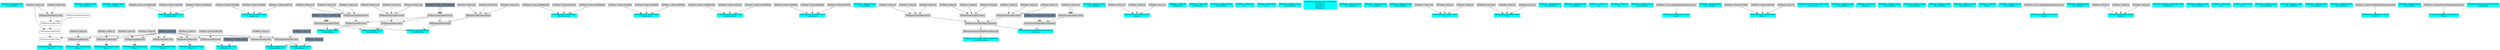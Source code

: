 digraph G {
node0 [shape="box" color="cyan" style="filled" label="VFXValue`1 Boolean (True)
_vfx_enabled_a"]
node1 [shape="box" color="cyan" style="filled" label="VFXExpressionCombine Float2
Count_a"]
node2 [shape="box" label="VFXExpressionMax Float"]
node3 [shape="box" label="VFXExpressionAdd Float"]
node4 [shape="box" color="lightgray" style="filled" label="VFXValue`1 Float (15)"]
node5 [shape="box" label="VFXExpressionMul Float"]
node6 [shape="box" label="VFXExpressionRandom Float"]
node7 [shape="box" color="lightgray" style="filled" label="VFXExpressionSubtract Float"]
node8 [shape="box" color="lightgray" style="filled" label="VFXValue`1 Float (25)"]
node9 [shape="box" color="lightslategray" style="filled" label="VFXValue`1 Float (0)"]
node10 [shape="box" color="cyan" style="filled" label="VFXExpressionCombine Float2
Delay_a"]
node11 [shape="box" color="lightgray" style="filled" label="VFXExpressionMax Float"]
node12 [shape="box" color="lightgray" style="filled" label="VFXValue`1 Float (0)"]
node13 [shape="box" color="cyan" style="filled" label="VFXValue`1 Boolean (True)
_vfx_enabled_a"]
node14 [shape="box" color="cyan" style="filled" label="VFXExpressionCombine Float2
Count_a"]
node15 [shape="box" color="lightgray" style="filled" label="VFXExpressionMax Float"]
node16 [shape="box" color="lightgray" style="filled" label="VFXValue`1 Float (1)"]
node17 [shape="box" color="cyan" style="filled" label="VFXExpressionCombine Float2
Delay_a"]
node18 [shape="box" color="lightgray" style="filled" label="VFXExpressionMax Float"]
node19 [shape="box" color="lightgray" style="filled" label="VFXValue`1 Float (0)"]
node20 [shape="box" color="cyan" style="filled" label="VFXValue`1 Boolean (True)
_vfx_enabled_a"]
node21 [shape="box" color="cyan" style="filled" label="VFXExpressionCombine Float2
Count_a"]
node22 [shape="box" color="lightgray" style="filled" label="VFXExpressionMax Float"]
node23 [shape="box" color="lightgray" style="filled" label="VFXValue`1 Float (0)"]
node24 [shape="box" color="cyan" style="filled" label="VFXExpressionCombine Float2
Delay_a"]
node25 [shape="box" color="lightgray" style="filled" label="VFXExpressionMax Float"]
node26 [shape="box" color="lightgray" style="filled" label="VFXValue`1 Float (0)"]
node27 [shape="box" color="cyan" style="filled" label="VFXExpressionCombine Float3
bounds_center"]
node28 [shape="box" color="lightgray" style="filled" label="VFXValue`1 Float (-0.008661509)"]
node29 [shape="box" color="lightgray" style="filled" label="VFXValue`1 Float (1.401422)"]
node30 [shape="box" color="lightgray" style="filled" label="VFXValue`1 Float (-0.01848245)"]
node31 [shape="box" color="cyan" style="filled" label="VFXExpressionCombine Float3
bounds_size"]
node32 [shape="box" color="lightgray" style="filled" label="VFXValue`1 Float (3.004998)"]
node33 [shape="box" color="lightgray" style="filled" label="VFXValue`1 Float (3.960069)"]
node34 [shape="box" color="lightgray" style="filled" label="VFXValue`1 Float (3.060745)"]
node35 [shape="box" color="cyan" style="filled" label="VFXExpressionMin Float3
boundsPadding"]
node36 [shape="box" color="lightgray" style="filled" label="VFXExpressionMax Float3"]
node37 [shape="box" color="lightgray" style="filled" label="VFXExpressionCombine Float3"]
node38 [shape="box" color="lightgray" style="filled" label="VFXValue`1 Float (0.5)"]
node39 [shape="box" color="lightgray" style="filled" label="VFXValue`1 Float (0.5)"]
node40 [shape="box" color="lightgray" style="filled" label="VFXValue`1 Float (0.5)"]
node41 [shape="box" color="lightgray" style="filled" label="VFXExpressionCombine Float3"]
node42 [shape="box" color="lightslategray" style="filled" label="VFXValue`1 Float (-1.701412E+38)"]
node43 [shape="box" color="lightgray" style="filled" label="VFXExpressionCombine Float3"]
node44 [shape="box" color="lightslategray" style="filled" label="VFXValue`1 Float (1.701412E+38)"]
node45 [shape="box" color="cyan" style="filled" label="VFXExpressionCombine Float3
bounds_center"]
node46 [shape="box" color="lightgray" style="filled" label="VFXValue`1 Float (-0.008661509)"]
node47 [shape="box" color="lightgray" style="filled" label="VFXValue`1 Float (1.401422)"]
node48 [shape="box" color="lightgray" style="filled" label="VFXValue`1 Float (-0.01848245)"]
node49 [shape="box" color="cyan" style="filled" label="VFXExpressionCombine Float3
bounds_size"]
node50 [shape="box" color="lightgray" style="filled" label="VFXValue`1 Float (3.004998)"]
node51 [shape="box" color="lightgray" style="filled" label="VFXValue`1 Float (3.960069)"]
node52 [shape="box" color="lightgray" style="filled" label="VFXValue`1 Float (3.060745)"]
node53 [shape="box" color="cyan" style="filled" label="VFXExpressionMin Float3
boundsPadding"]
node54 [shape="box" color="lightgray" style="filled" label="VFXExpressionMax Float3"]
node55 [shape="box" color="lightgray" style="filled" label="VFXExpressionCombine Float3"]
node56 [shape="box" color="lightgray" style="filled" label="VFXValue`1 Float (0.5)"]
node57 [shape="box" color="lightgray" style="filled" label="VFXValue`1 Float (0.5)"]
node58 [shape="box" color="lightgray" style="filled" label="VFXValue`1 Float (0.5)"]
node59 [shape="box" color="cyan" style="filled" label="VFXExpressionCombine Float3
bounds_center"]
node60 [shape="box" color="lightgray" style="filled" label="VFXValue`1 Float (-0.008661509)"]
node61 [shape="box" color="lightgray" style="filled" label="VFXValue`1 Float (1.401422)"]
node62 [shape="box" color="lightgray" style="filled" label="VFXValue`1 Float (-0.01848245)"]
node63 [shape="box" color="cyan" style="filled" label="VFXExpressionCombine Float3
bounds_size"]
node64 [shape="box" color="lightgray" style="filled" label="VFXValue`1 Float (3.004998)"]
node65 [shape="box" color="lightgray" style="filled" label="VFXValue`1 Float (3.960069)"]
node66 [shape="box" color="lightgray" style="filled" label="VFXValue`1 Float (3.060745)"]
node67 [shape="box" color="cyan" style="filled" label="VFXExpressionMin Float3
boundsPadding"]
node68 [shape="box" color="lightgray" style="filled" label="VFXExpressionMax Float3"]
node69 [shape="box" color="lightgray" style="filled" label="VFXExpressionCombine Float3"]
node70 [shape="box" color="lightgray" style="filled" label="VFXValue`1 Float (0.5)"]
node71 [shape="box" color="lightgray" style="filled" label="VFXValue`1 Float (0.5)"]
node72 [shape="box" color="lightgray" style="filled" label="VFXValue`1 Float (0.5)"]
node73 [shape="box" color="cyan" style="filled" label="VFXValue`1 Boolean (True)
_vfx_enabled_a"]
node74 [shape="box" color="cyan" style="filled" label="VFXExpressionMin Float
arcSphere_arc_a"]
node75 [shape="box" color="lightgray" style="filled" label="VFXExpressionMax Float"]
node76 [shape="box" color="lightgray" style="filled" label="VFXValue`1 Float (6.283185)"]
node77 [shape="box" color="lightslategray" style="filled" label="VFXValue`1 Float (6.283185)"]
node78 [shape="box" color="cyan" style="filled" label="VFXExpressionTransformMatrix Matrix4x4
transform_a"]
node79 [shape="box" color="lightgray" style="filled" label="VFXExpressionTRSToMatrix Matrix4x4"]
node80 [shape="box" color="lightgray" style="filled" label="VFXExpressionCombine Float3"]
node81 [shape="box" color="lightgray" style="filled" label="VFXValue`1 Float (0)"]
node82 [shape="box" color="lightgray" style="filled" label="VFXValue`1 Float (0)"]
node83 [shape="box" color="lightgray" style="filled" label="VFXValue`1 Float (0)"]
node84 [shape="box" color="lightgray" style="filled" label="VFXExpressionCombine Float3"]
node85 [shape="box" color="lightgray" style="filled" label="VFXValue`1 Float (0)"]
node86 [shape="box" color="lightgray" style="filled" label="VFXValue`1 Float (0)"]
node87 [shape="box" color="lightgray" style="filled" label="VFXValue`1 Float (0)"]
node88 [shape="box" color="lightgray" style="filled" label="VFXExpressionCombine Float3"]
node89 [shape="box" color="lightgray" style="filled" label="VFXValue`1 Float (1)"]
node90 [shape="box" color="lightgray" style="filled" label="VFXValue`1 Float (1)"]
node91 [shape="box" color="lightgray" style="filled" label="VFXValue`1 Float (1)"]
node92 [shape="box" color="lightgray" style="filled" label="VFXExpressionTRSToMatrix Matrix4x4"]
node93 [shape="box" color="lightslategray" style="filled" label="VFXValue`1 Float3 ((0.00, 0.00, 0.00))"]
node94 [shape="box" color="lightgray" style="filled" label="VFXExpressionCombine Float3"]
node95 [shape="box" color="lightgray" style="filled" label="VFXValue`1 Float (0.1)"]
node96 [shape="box" color="cyan" style="filled" label="VFXExpressionTransposeMatrix Matrix4x4
inverseTranspose_a"]
node97 [shape="box" color="lightgray" style="filled" label="VFXExpressionInverseTRSMatrix Matrix4x4"]
node98 [shape="box" color="cyan" style="filled" label="VFXExpressionPow Float
volumeFactor_a"]
node99 [shape="box" color="lightgray" style="filled" label="VFXExpressionSubtract Float"]
node100 [shape="box" color="lightslategray" style="filled" label="VFXValue`1 Float (1)"]
node101 [shape="box" color="lightslategray" style="filled" label="VFXValue`1 Float (3)"]
node102 [shape="box" color="cyan" style="filled" label="VFXValue`1 Boolean (True)
_vfx_enabled_b"]
node103 [shape="box" color="cyan" style="filled" label="VFXExpressionCombine Float3
center_b"]
node104 [shape="box" color="lightgray" style="filled" label="VFXValue`1 Float (0)"]
node105 [shape="box" color="lightgray" style="filled" label="VFXValue`1 Float (0)"]
node106 [shape="box" color="lightgray" style="filled" label="VFXValue`1 Float (0)"]
node107 [shape="box" color="cyan" style="filled" label="VFXValue`1 Float (5)
MinSpeed_b"]
node108 [shape="box" color="cyan" style="filled" label="VFXValue`1 Float (20)
MaxSpeed_b"]
node109 [shape="box" color="cyan" style="filled" label="VFXExpressionMin Float
DirectionBlend_b"]
node110 [shape="box" color="lightgray" style="filled" label="VFXExpressionMax Float"]
node111 [shape="box" color="lightgray" style="filled" label="VFXValue`1 Float (1)"]
node112 [shape="box" color="cyan" style="filled" label="VFXValue`1 Boolean (True)
_vfx_enabled_c"]
node113 [shape="box" color="cyan" style="filled" label="VFXValue`1 Float (0.4)
A_c"]
node114 [shape="box" color="cyan" style="filled" label="VFXValue`1 Float (0.8)
B_c"]
node115 [shape="box" color="cyan" style="filled" label="VFXValue`1 Boolean (True)
_vfx_enabled_a"]
node116 [shape="box" color="cyan" style="filled" label="VFXBuiltInExpression Float (DeltaTime)
deltaTime_a
deltaTime_b
deltaTime_a
deltaTime_a"]
node117 [shape="box" color="cyan" style="filled" label="VFXValue`1 Boolean (True)
_vfx_enabled_b"]
node118 [shape="box" color="cyan" style="filled" label="VFXValue`1 Boolean (True)
_vfx_enabled_c"]
node119 [shape="box" color="cyan" style="filled" label="VFXValue`1 Boolean (True)
_vfx_enabled_a"]
node120 [shape="box" color="cyan" style="filled" label="VFXExpressionCombine Float3
A_a"]
node121 [shape="box" color="lightgray" style="filled" label="VFXValue`1 Float (0.2)"]
node122 [shape="box" color="lightgray" style="filled" label="VFXValue`1 Float (1)"]
node123 [shape="box" color="lightgray" style="filled" label="VFXValue`1 Float (1)"]
node124 [shape="box" color="cyan" style="filled" label="VFXExpressionCombine Float3
B_a"]
node125 [shape="box" color="lightgray" style="filled" label="VFXValue`1 Float (0.8)"]
node126 [shape="box" color="lightgray" style="filled" label="VFXValue`1 Float (2)"]
node127 [shape="box" color="lightgray" style="filled" label="VFXValue`1 Float (1)"]
node128 [shape="box" color="cyan" style="filled" label="VFXValue`1 Boolean (True)
_vfx_enabled_b"]
node129 [shape="box" color="cyan" style="filled" label="VFXValue`1 Boolean (True)
_vfx_enabled_c"]
node130 [shape="box" color="cyan" style="filled" label="VFXValue`1 Float (0.1)
A_c"]
node131 [shape="box" color="cyan" style="filled" label="VFXValue`1 Float (1)
B_c"]
node132 [shape="box" color="cyan" style="filled" label="VFXValue`1 Boolean (True)
_vfx_enabled_d"]
node133 [shape="box" color="cyan" style="filled" label="VFXExpressionBakeCurve Float4
Size_d"]
node134 [shape="box" color="lightgray" style="filled" label="VFXValue`1 Curve (UnityEngine.AnimationCurve)"]
node135 [shape="box" color="cyan" style="filled" label="VFXValue`1 Boolean (True)
_vfx_enabled_e"]
node136 [shape="box" color="cyan" style="filled" label="VFXExpressionCombine Float3
Color_e"]
node137 [shape="box" color="lightgray" style="filled" label="VFXValue`1 Float (10.57987)"]
node138 [shape="box" color="lightgray" style="filled" label="VFXValue`1 Float (8.341763)"]
node139 [shape="box" color="lightgray" style="filled" label="VFXValue`1 Float (0)"]
node140 [shape="box" color="cyan" style="filled" label="VFXTexture2DValue Texture2D (1148)
mainTexture"]
node141 [shape="box" color="cyan" style="filled" label="VFXValue`1 Boolean (True)
_vfx_enabled_a"]
node142 [shape="box" color="cyan" style="filled" label="VFXValue`1 Float (0.1)
Lifetime_a"]
node143 [shape="box" color="cyan" style="filled" label="VFXValue`1 Boolean (True)
_vfx_enabled_a"]
node144 [shape="box" color="cyan" style="filled" label="VFXValue`1 Boolean (True)
_vfx_enabled_b"]
node145 [shape="box" color="cyan" style="filled" label="VFXValue`1 Boolean (True)
_vfx_enabled_a"]
node146 [shape="box" color="cyan" style="filled" label="VFXValue`1 Boolean (True)
_vfx_enabled_b"]
node147 [shape="box" color="cyan" style="filled" label="VFXValue`1 Float (8)
Size_b"]
node148 [shape="box" color="cyan" style="filled" label="VFXValue`1 Boolean (True)
_vfx_enabled_c"]
node149 [shape="box" color="cyan" style="filled" label="VFXExpressionBakeCurve Float4
Size_c"]
node150 [shape="box" color="lightgray" style="filled" label="VFXValue`1 Curve (UnityEngine.AnimationCurve)"]
node151 [shape="box" color="cyan" style="filled" label="VFXValue`1 Boolean (True)
_vfx_enabled_d"]
node152 [shape="box" color="cyan" style="filled" label="VFXExpressionCombine Float3
Color_d"]
node153 [shape="box" color="lightgray" style="filled" label="VFXValue`1 Float (1)"]
node154 [shape="box" color="lightgray" style="filled" label="VFXValue`1 Float (1)"]
node155 [shape="box" color="lightgray" style="filled" label="VFXValue`1 Float (0)"]
node156 [shape="box" color="cyan" style="filled" label="VFXTexture2DValue Texture2D (1148)
mainTexture"]
node157 [shape="box" color="cyan" style="filled" label="VFXValue`1 Boolean (True)
_vfx_enabled_a"]
node158 [shape="box" color="cyan" style="filled" label="VFXValue`1 Float (0.2)
A_a"]
node159 [shape="box" color="cyan" style="filled" label="VFXValue`1 Float (0.4)
B_a"]
node160 [shape="box" color="cyan" style="filled" label="VFXValue`1 Boolean (True)
_vfx_enabled_a"]
node161 [shape="box" color="cyan" style="filled" label="VFXValue`1 Boolean (True)
_vfx_enabled_b"]
node162 [shape="box" color="cyan" style="filled" label="VFXValue`1 Boolean (True)
_vfx_enabled_a"]
node163 [shape="box" color="cyan" style="filled" label="VFXValue`1 Boolean (True)
_vfx_enabled_b"]
node164 [shape="box" color="cyan" style="filled" label="VFXExpressionBakeCurve Float4
Size_b"]
node165 [shape="box" color="lightgray" style="filled" label="VFXValue`1 Curve (UnityEngine.AnimationCurve)"]
node166 [shape="box" color="cyan" style="filled" label="VFXValue`1 Boolean (True)
_vfx_enabled_c"]
node167 [shape="box" color="cyan" style="filled" label="VFXExpressionBakeGradient Float3
Color_c"]
node168 [shape="box" color="lightgray" style="filled" label="VFXValue`1 ColorGradient (UnityEngine.Gradient)"]
node169 [shape="box" color="cyan" style="filled" label="VFXTexture2DValue Texture2D (37776)
mainTexture"]
node2 -> node1 [headlabel="0"]
node2 -> node1 [headlabel="1"]
node3 -> node2 [headlabel="0"]
node9 -> node2 [headlabel="1"]
node4 -> node3 [headlabel="0"]
node5 -> node3 [headlabel="1"]
node6 -> node5 [headlabel="0"]
node7 -> node5 [headlabel="1"]
node8 -> node7 [headlabel="0"]
node4 -> node7 [headlabel="1"]
node11 -> node10 [headlabel="0"]
node11 -> node10 [headlabel="1"]
node12 -> node11 [headlabel="0"]
node9 -> node11 [headlabel="1"]
node15 -> node14 [headlabel="0"]
node15 -> node14 [headlabel="1"]
node16 -> node15 [headlabel="0"]
node9 -> node15 [headlabel="1"]
node18 -> node17 [headlabel="0"]
node18 -> node17 [headlabel="1"]
node19 -> node18 [headlabel="0"]
node9 -> node18 [headlabel="1"]
node22 -> node21 [headlabel="0"]
node22 -> node21 [headlabel="1"]
node23 -> node22 [headlabel="0"]
node9 -> node22 [headlabel="1"]
node25 -> node24 [headlabel="0"]
node25 -> node24 [headlabel="1"]
node26 -> node25 [headlabel="0"]
node9 -> node25 [headlabel="1"]
node28 -> node27 [headlabel="0"]
node29 -> node27 [headlabel="1"]
node30 -> node27 [headlabel="2"]
node32 -> node31 [headlabel="0"]
node33 -> node31 [headlabel="1"]
node34 -> node31 [headlabel="2"]
node36 -> node35 [headlabel="0"]
node43 -> node35 [headlabel="1"]
node37 -> node36 [headlabel="0"]
node41 -> node36 [headlabel="1"]
node38 -> node37 [headlabel="0"]
node39 -> node37 [headlabel="1"]
node40 -> node37 [headlabel="2"]
node42 -> node41 [headlabel="0"]
node42 -> node41 [headlabel="1"]
node42 -> node41 [headlabel="2"]
node44 -> node43 [headlabel="0"]
node44 -> node43 [headlabel="1"]
node44 -> node43 [headlabel="2"]
node46 -> node45 [headlabel="0"]
node47 -> node45 [headlabel="1"]
node48 -> node45 [headlabel="2"]
node50 -> node49 [headlabel="0"]
node51 -> node49 [headlabel="1"]
node52 -> node49 [headlabel="2"]
node54 -> node53 [headlabel="0"]
node43 -> node53 [headlabel="1"]
node55 -> node54 [headlabel="0"]
node41 -> node54 [headlabel="1"]
node56 -> node55 [headlabel="0"]
node57 -> node55 [headlabel="1"]
node58 -> node55 [headlabel="2"]
node60 -> node59 [headlabel="0"]
node61 -> node59 [headlabel="1"]
node62 -> node59 [headlabel="2"]
node64 -> node63 [headlabel="0"]
node65 -> node63 [headlabel="1"]
node66 -> node63 [headlabel="2"]
node68 -> node67 [headlabel="0"]
node43 -> node67 [headlabel="1"]
node69 -> node68 [headlabel="0"]
node41 -> node68 [headlabel="1"]
node70 -> node69 [headlabel="0"]
node71 -> node69 [headlabel="1"]
node72 -> node69 [headlabel="2"]
node75 -> node74 [headlabel="0"]
node77 -> node74 [headlabel="1"]
node76 -> node75 [headlabel="0"]
node9 -> node75 [headlabel="1"]
node79 -> node78 [headlabel="0"]
node92 -> node78 [headlabel="1"]
node80 -> node79 [headlabel="0"]
node84 -> node79 [headlabel="1"]
node88 -> node79 [headlabel="2"]
node81 -> node80 [headlabel="0"]
node82 -> node80 [headlabel="1"]
node83 -> node80 [headlabel="2"]
node85 -> node84 [headlabel="0"]
node86 -> node84 [headlabel="1"]
node87 -> node84 [headlabel="2"]
node89 -> node88 [headlabel="0"]
node90 -> node88 [headlabel="1"]
node91 -> node88 [headlabel="2"]
node93 -> node92 [headlabel="0"]
node93 -> node92 [headlabel="1"]
node94 -> node92 [headlabel="2"]
node95 -> node94 [headlabel="0"]
node95 -> node94 [headlabel="1"]
node95 -> node94 [headlabel="2"]
node97 -> node96 
node79 -> node97 
node99 -> node98 [headlabel="0"]
node101 -> node98 [headlabel="1"]
node100 -> node99 [headlabel="0"]
node9 -> node99 [headlabel="1"]
node104 -> node103 [headlabel="0"]
node105 -> node103 [headlabel="1"]
node106 -> node103 [headlabel="2"]
node110 -> node109 [headlabel="0"]
node100 -> node109 [headlabel="1"]
node111 -> node110 [headlabel="0"]
node9 -> node110 [headlabel="1"]
node121 -> node120 [headlabel="0"]
node122 -> node120 [headlabel="1"]
node123 -> node120 [headlabel="2"]
node125 -> node124 [headlabel="0"]
node126 -> node124 [headlabel="1"]
node127 -> node124 [headlabel="2"]
node134 -> node133 
node137 -> node136 [headlabel="0"]
node138 -> node136 [headlabel="1"]
node139 -> node136 [headlabel="2"]
node150 -> node149 
node153 -> node152 [headlabel="0"]
node154 -> node152 [headlabel="1"]
node155 -> node152 [headlabel="2"]
node165 -> node164 
node168 -> node167 
}
